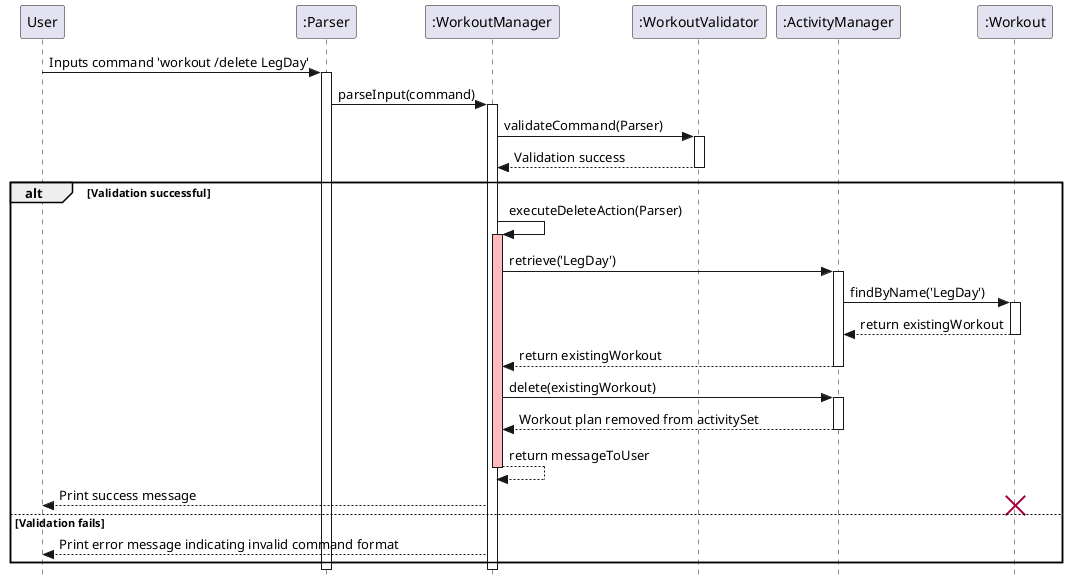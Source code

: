 @startuml SequenceDiagram

skinparam classAttributeIconSize 0
skinparam style strictuml
participant User
participant ":Parser" as Parser
participant ":WorkoutManager" as WorkoutManager
participant ":WorkoutValidator" as Validator
participant ":ActivityManager" as ActivityManager
participant ":Workout" as Workout

User -> Parser : Inputs command 'workout /delete LegDay'
activate Parser
Parser -> WorkoutManager : parseInput(command)
activate WorkoutManager

WorkoutManager -> Validator : validateCommand(Parser)
activate Validator
Validator --> WorkoutManager : Validation success
deactivate Validator

alt Validation successful

    WorkoutManager -> WorkoutManager : executeDeleteAction(Parser)
    activate WorkoutManager #FFBBBB

    WorkoutManager -> ActivityManager : retrieve('LegDay')
    activate ActivityManager
    ActivityManager -> Workout : findByName('LegDay')
    activate Workout
    Workout --> ActivityManager : return existingWorkout
    deactivate Workout
    ActivityManager --> WorkoutManager : return existingWorkout
    deactivate ActivityManager

    WorkoutManager -> ActivityManager : delete(existingWorkout)
    activate ActivityManager
    ActivityManager --> WorkoutManager : Workout plan removed from activitySet
    deactivate ActivityManager

    WorkoutManager --> WorkoutManager : return messageToUser
    deactivate WorkoutManager #FFBBBB
    WorkoutManager --> User : Print success message

    destroy Workout

else Validation fails
    WorkoutManager --> User : Print error message indicating invalid command format
end

deactivate WorkoutManager
deactivate Parser

@enduml
